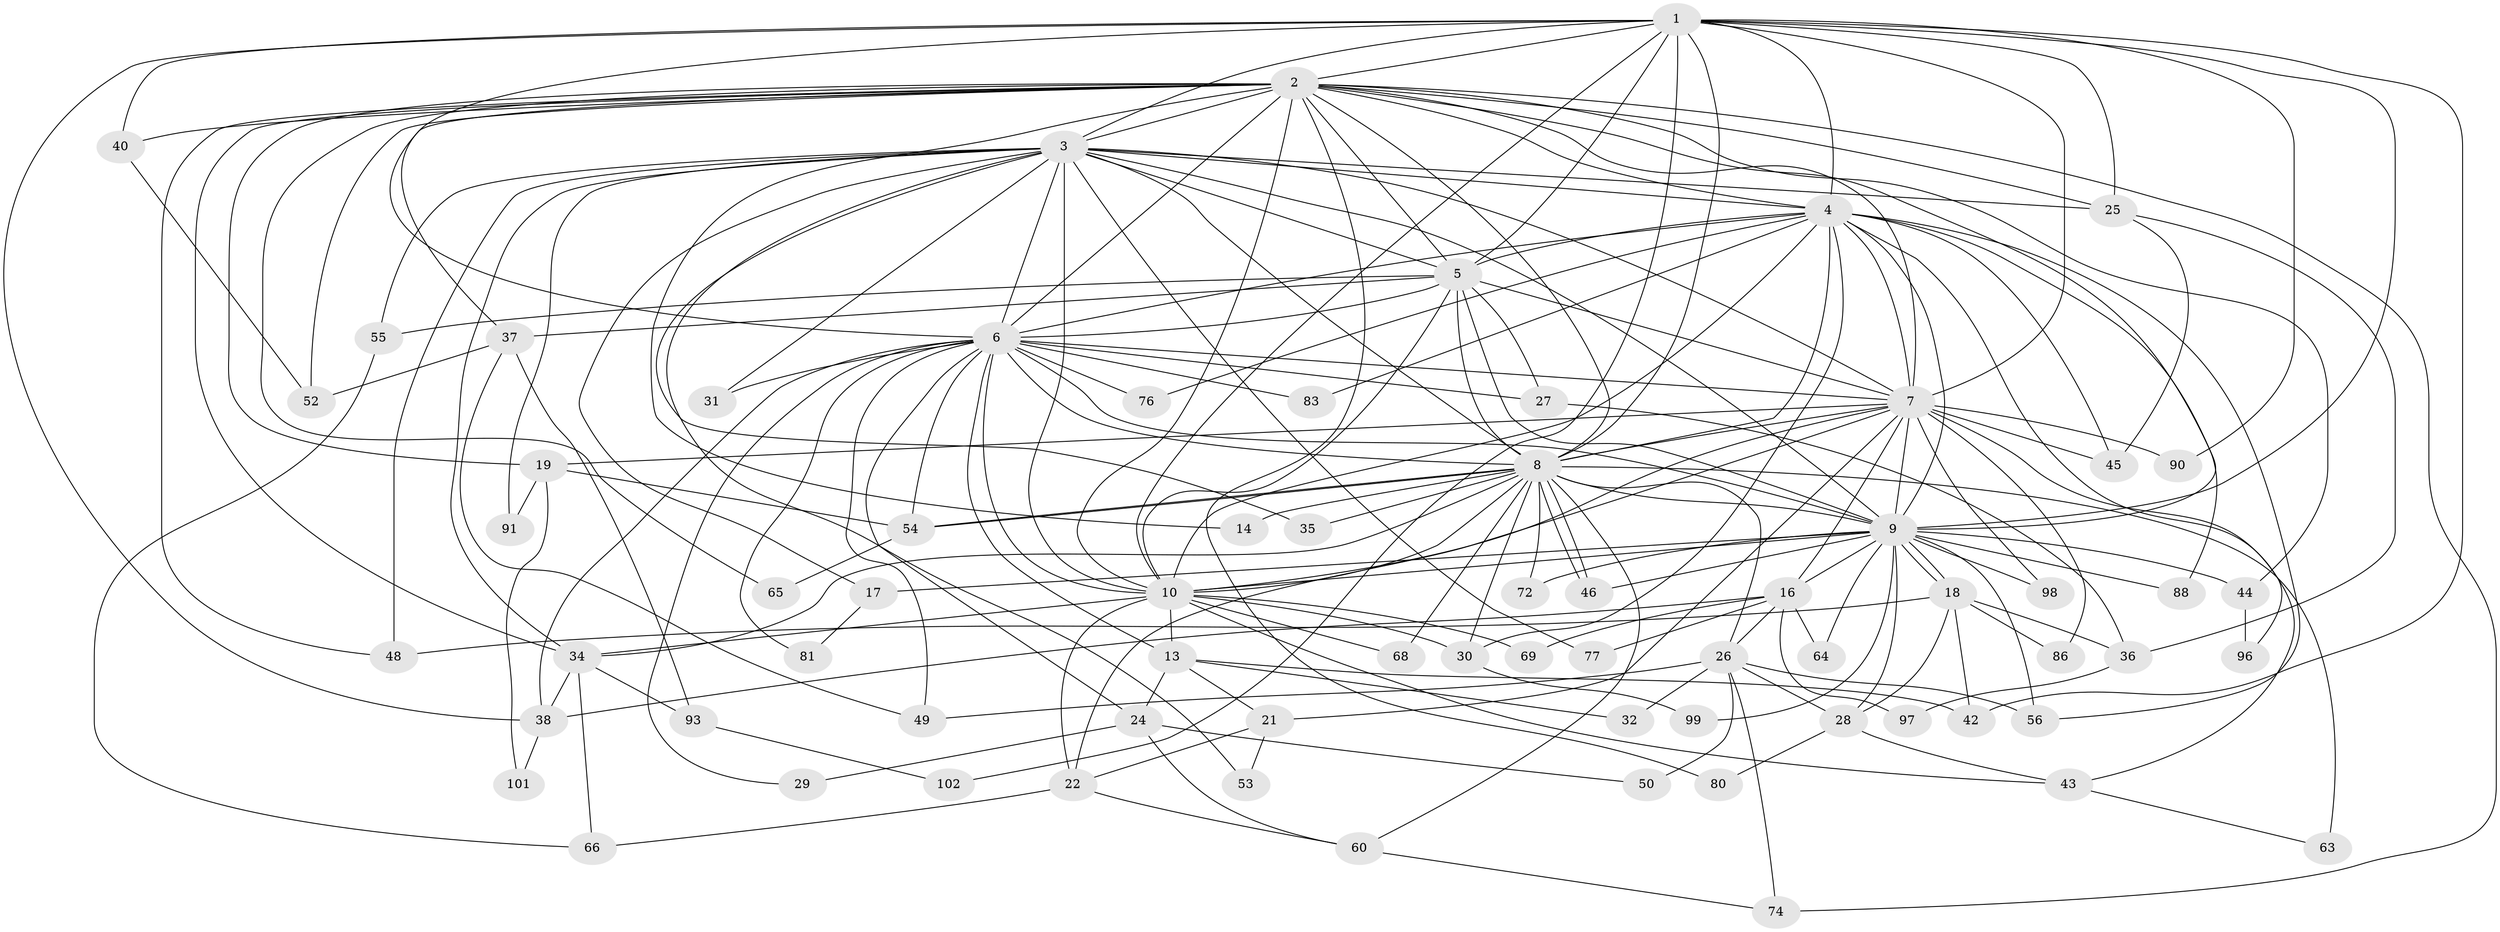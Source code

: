// original degree distribution, {16: 0.029411764705882353, 22: 0.00980392156862745, 21: 0.0196078431372549, 13: 0.00980392156862745, 24: 0.0196078431372549, 18: 0.00980392156862745, 2: 0.49019607843137253, 7: 0.0196078431372549, 6: 0.029411764705882353, 3: 0.22549019607843138, 4: 0.06862745098039216, 5: 0.058823529411764705, 8: 0.00980392156862745}
// Generated by graph-tools (version 1.1) at 2025/41/03/06/25 10:41:43]
// undirected, 71 vertices, 189 edges
graph export_dot {
graph [start="1"]
  node [color=gray90,style=filled];
  1 [super="+58"];
  2 [super="+78"];
  3 [super="+11"];
  4 [super="+85"];
  5 [super="+20"];
  6 [super="+23"];
  7 [super="+15"];
  8 [super="+47"];
  9 [super="+12"];
  10 [super="+33"];
  13 [super="+57"];
  14;
  16 [super="+61"];
  17;
  18 [super="+41"];
  19 [super="+89"];
  21;
  22 [super="+62"];
  24;
  25 [super="+70"];
  26 [super="+82"];
  27;
  28;
  29;
  30 [super="+92"];
  31;
  32;
  34 [super="+71"];
  35;
  36 [super="+39"];
  37 [super="+84"];
  38 [super="+51"];
  40 [super="+100"];
  42 [super="+75"];
  43 [super="+95"];
  44;
  45 [super="+94"];
  46 [super="+67"];
  48 [super="+59"];
  49;
  50;
  52;
  53;
  54 [super="+79"];
  55;
  56;
  60 [super="+87"];
  63;
  64;
  65;
  66 [super="+73"];
  68;
  69;
  72;
  74;
  76;
  77;
  80;
  81;
  83;
  86;
  88;
  90;
  91;
  93;
  96;
  97;
  98;
  99;
  101;
  102;
  1 -- 2;
  1 -- 3;
  1 -- 4;
  1 -- 5;
  1 -- 6 [weight=2];
  1 -- 7;
  1 -- 8;
  1 -- 9;
  1 -- 10;
  1 -- 40;
  1 -- 90;
  1 -- 102;
  1 -- 38;
  1 -- 42;
  1 -- 25;
  2 -- 3;
  2 -- 4;
  2 -- 5;
  2 -- 6;
  2 -- 7;
  2 -- 8 [weight=2];
  2 -- 9;
  2 -- 10;
  2 -- 14;
  2 -- 19;
  2 -- 25;
  2 -- 37;
  2 -- 40;
  2 -- 44;
  2 -- 52;
  2 -- 65;
  2 -- 74;
  2 -- 80;
  2 -- 48;
  2 -- 34;
  3 -- 4;
  3 -- 5;
  3 -- 6;
  3 -- 7;
  3 -- 8;
  3 -- 9;
  3 -- 10;
  3 -- 17;
  3 -- 25;
  3 -- 31;
  3 -- 34;
  3 -- 35;
  3 -- 48;
  3 -- 53;
  3 -- 55;
  3 -- 77;
  3 -- 91;
  4 -- 5;
  4 -- 6;
  4 -- 7;
  4 -- 8;
  4 -- 9;
  4 -- 10;
  4 -- 30;
  4 -- 45;
  4 -- 76;
  4 -- 83;
  4 -- 88;
  4 -- 96;
  4 -- 56;
  5 -- 6;
  5 -- 7 [weight=2];
  5 -- 8;
  5 -- 9;
  5 -- 10;
  5 -- 27;
  5 -- 37;
  5 -- 55;
  6 -- 7;
  6 -- 8;
  6 -- 9;
  6 -- 10;
  6 -- 13;
  6 -- 24;
  6 -- 27;
  6 -- 29;
  6 -- 31;
  6 -- 49;
  6 -- 76;
  6 -- 81;
  6 -- 83;
  6 -- 54;
  6 -- 38;
  7 -- 8 [weight=2];
  7 -- 9;
  7 -- 10;
  7 -- 19;
  7 -- 21;
  7 -- 22;
  7 -- 43;
  7 -- 86;
  7 -- 98;
  7 -- 16;
  7 -- 90;
  7 -- 45;
  8 -- 9 [weight=2];
  8 -- 10;
  8 -- 14;
  8 -- 26;
  8 -- 30;
  8 -- 35;
  8 -- 46;
  8 -- 46;
  8 -- 54;
  8 -- 54;
  8 -- 60;
  8 -- 63;
  8 -- 68;
  8 -- 72;
  8 -- 34;
  9 -- 10;
  9 -- 16 [weight=2];
  9 -- 17;
  9 -- 18;
  9 -- 18;
  9 -- 28;
  9 -- 44;
  9 -- 56;
  9 -- 64;
  9 -- 72;
  9 -- 88;
  9 -- 98;
  9 -- 99;
  9 -- 46;
  10 -- 13 [weight=2];
  10 -- 34;
  10 -- 43;
  10 -- 68;
  10 -- 69;
  10 -- 22 [weight=2];
  10 -- 30;
  13 -- 21;
  13 -- 24;
  13 -- 32;
  13 -- 42;
  16 -- 26;
  16 -- 38;
  16 -- 69;
  16 -- 97;
  16 -- 64;
  16 -- 77;
  17 -- 81;
  18 -- 36;
  18 -- 42;
  18 -- 48;
  18 -- 28;
  18 -- 86;
  19 -- 91;
  19 -- 101;
  19 -- 54;
  21 -- 22;
  21 -- 53;
  22 -- 60;
  22 -- 66;
  24 -- 29;
  24 -- 50;
  24 -- 60;
  25 -- 36;
  25 -- 45;
  26 -- 28;
  26 -- 32;
  26 -- 49;
  26 -- 50;
  26 -- 56;
  26 -- 74;
  27 -- 36;
  28 -- 80;
  28 -- 43;
  30 -- 99;
  34 -- 38;
  34 -- 66;
  34 -- 93;
  36 -- 97;
  37 -- 52;
  37 -- 93;
  37 -- 49;
  38 -- 101;
  40 -- 52;
  43 -- 63;
  44 -- 96;
  54 -- 65;
  55 -- 66;
  60 -- 74;
  93 -- 102;
}
